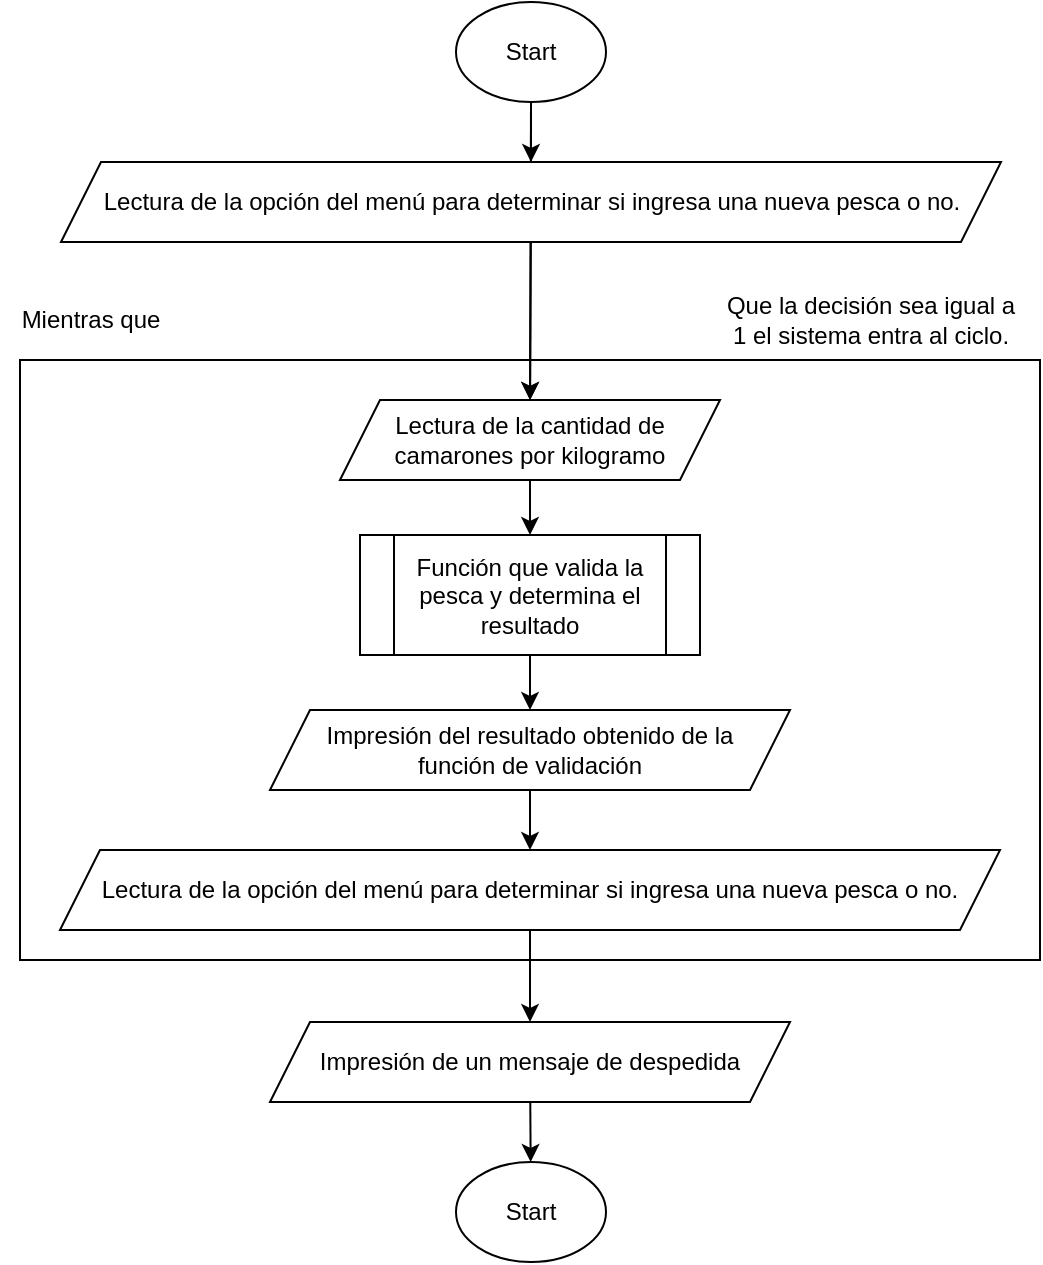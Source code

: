 <mxfile>
    <diagram id="lFqmwoFrfy_Ftn3m-jX3" name="Page-1">
        <mxGraphModel dx="858" dy="797" grid="1" gridSize="10" guides="1" tooltips="1" connect="1" arrows="1" fold="1" page="1" pageScale="1" pageWidth="850" pageHeight="1100" math="0" shadow="0">
            <root>
                <mxCell id="0"/>
                <mxCell id="1" parent="0"/>
                <mxCell id="2" value="" style="rounded=0;whiteSpace=wrap;html=1;" parent="1" vertex="1">
                    <mxGeometry x="170" y="189" width="510" height="300" as="geometry"/>
                </mxCell>
                <mxCell id="3" value="" style="edgeStyle=none;html=1;entryX=0.5;entryY=0;entryDx=0;entryDy=0;" parent="1" source="4" target="6" edge="1">
                    <mxGeometry relative="1" as="geometry">
                        <mxPoint x="425" y="100" as="targetPoint"/>
                    </mxGeometry>
                </mxCell>
                <mxCell id="20" value="" style="edgeStyle=none;html=1;" parent="1" source="4" target="10" edge="1">
                    <mxGeometry relative="1" as="geometry"/>
                </mxCell>
                <mxCell id="4" value="Start" style="ellipse;whiteSpace=wrap;html=1;" parent="1" vertex="1">
                    <mxGeometry x="388" y="10" width="75" height="50" as="geometry"/>
                </mxCell>
                <mxCell id="5" value="" style="edgeStyle=none;html=1;entryX=0.5;entryY=0;entryDx=0;entryDy=0;" parent="1" source="6" target="10" edge="1">
                    <mxGeometry relative="1" as="geometry">
                        <mxPoint x="425.5" y="160" as="targetPoint"/>
                    </mxGeometry>
                </mxCell>
                <mxCell id="6" value="Lectura de la opción del menú para determinar si ingresa una nueva pesca o no." style="shape=parallelogram;perimeter=parallelogramPerimeter;whiteSpace=wrap;html=1;fixedSize=1;" parent="1" vertex="1">
                    <mxGeometry x="190.5" y="90" width="470" height="40" as="geometry"/>
                </mxCell>
                <mxCell id="7" value="Mientras que" style="text;html=1;align=center;verticalAlign=middle;resizable=0;points=[];autosize=1;strokeColor=none;fillColor=none;" parent="1" vertex="1">
                    <mxGeometry x="160" y="154" width="90" height="30" as="geometry"/>
                </mxCell>
                <mxCell id="8" value="Que la decisión sea igual a &lt;br&gt;1 el sistema entra al ciclo." style="text;html=1;align=center;verticalAlign=middle;resizable=0;points=[];autosize=1;strokeColor=none;fillColor=none;" parent="1" vertex="1">
                    <mxGeometry x="510" y="149" width="170" height="40" as="geometry"/>
                </mxCell>
                <mxCell id="9" value="" style="edgeStyle=none;html=1;" parent="1" source="10" target="18" edge="1">
                    <mxGeometry relative="1" as="geometry"/>
                </mxCell>
                <mxCell id="10" value="Lectura de la cantidad de camarones por kilogramo" style="shape=parallelogram;perimeter=parallelogramPerimeter;whiteSpace=wrap;html=1;fixedSize=1;" parent="1" vertex="1">
                    <mxGeometry x="330" y="209" width="190" height="40" as="geometry"/>
                </mxCell>
                <mxCell id="11" value="" style="edgeStyle=none;html=1;" parent="1" source="18" target="16" edge="1">
                    <mxGeometry relative="1" as="geometry"/>
                </mxCell>
                <mxCell id="14" value="" style="edgeStyle=none;html=1;exitX=0.5;exitY=1;exitDx=0;exitDy=0;entryX=0.5;entryY=0;entryDx=0;entryDy=0;" parent="1" source="22" target="23" edge="1">
                    <mxGeometry relative="1" as="geometry">
                        <mxPoint x="425" y="469" as="sourcePoint"/>
                        <mxPoint x="425" y="520" as="targetPoint"/>
                    </mxGeometry>
                </mxCell>
                <mxCell id="15" value="" style="edgeStyle=none;html=1;entryX=0.5;entryY=0;entryDx=0;entryDy=0;" parent="1" source="16" target="22" edge="1">
                    <mxGeometry relative="1" as="geometry">
                        <mxPoint x="425" y="429" as="targetPoint"/>
                    </mxGeometry>
                </mxCell>
                <mxCell id="16" value="Impresión del resultado obtenido de la &lt;br&gt;función de validación" style="shape=parallelogram;perimeter=parallelogramPerimeter;whiteSpace=wrap;html=1;fixedSize=1;" parent="1" vertex="1">
                    <mxGeometry x="295" y="364" width="260" height="40" as="geometry"/>
                </mxCell>
                <mxCell id="17" value="Start" style="ellipse;whiteSpace=wrap;html=1;" parent="1" vertex="1">
                    <mxGeometry x="388" y="590" width="75" height="50" as="geometry"/>
                </mxCell>
                <mxCell id="18" value="Función que valida la pesca y determina el resultado" style="shape=process;whiteSpace=wrap;html=1;backgroundOutline=1;" parent="1" vertex="1">
                    <mxGeometry x="340" y="276.5" width="170" height="60" as="geometry"/>
                </mxCell>
                <mxCell id="22" value="Lectura de la opción del menú para determinar si ingresa una nueva pesca o no." style="shape=parallelogram;perimeter=parallelogramPerimeter;whiteSpace=wrap;html=1;fixedSize=1;" parent="1" vertex="1">
                    <mxGeometry x="190" y="434" width="470" height="40" as="geometry"/>
                </mxCell>
                <mxCell id="24" value="" style="edgeStyle=none;html=1;" parent="1" source="23" target="17" edge="1">
                    <mxGeometry relative="1" as="geometry"/>
                </mxCell>
                <mxCell id="23" value="Impresión de un mensaje de despedida" style="shape=parallelogram;perimeter=parallelogramPerimeter;whiteSpace=wrap;html=1;fixedSize=1;" parent="1" vertex="1">
                    <mxGeometry x="295" y="520" width="260" height="40" as="geometry"/>
                </mxCell>
            </root>
        </mxGraphModel>
    </diagram>
</mxfile>